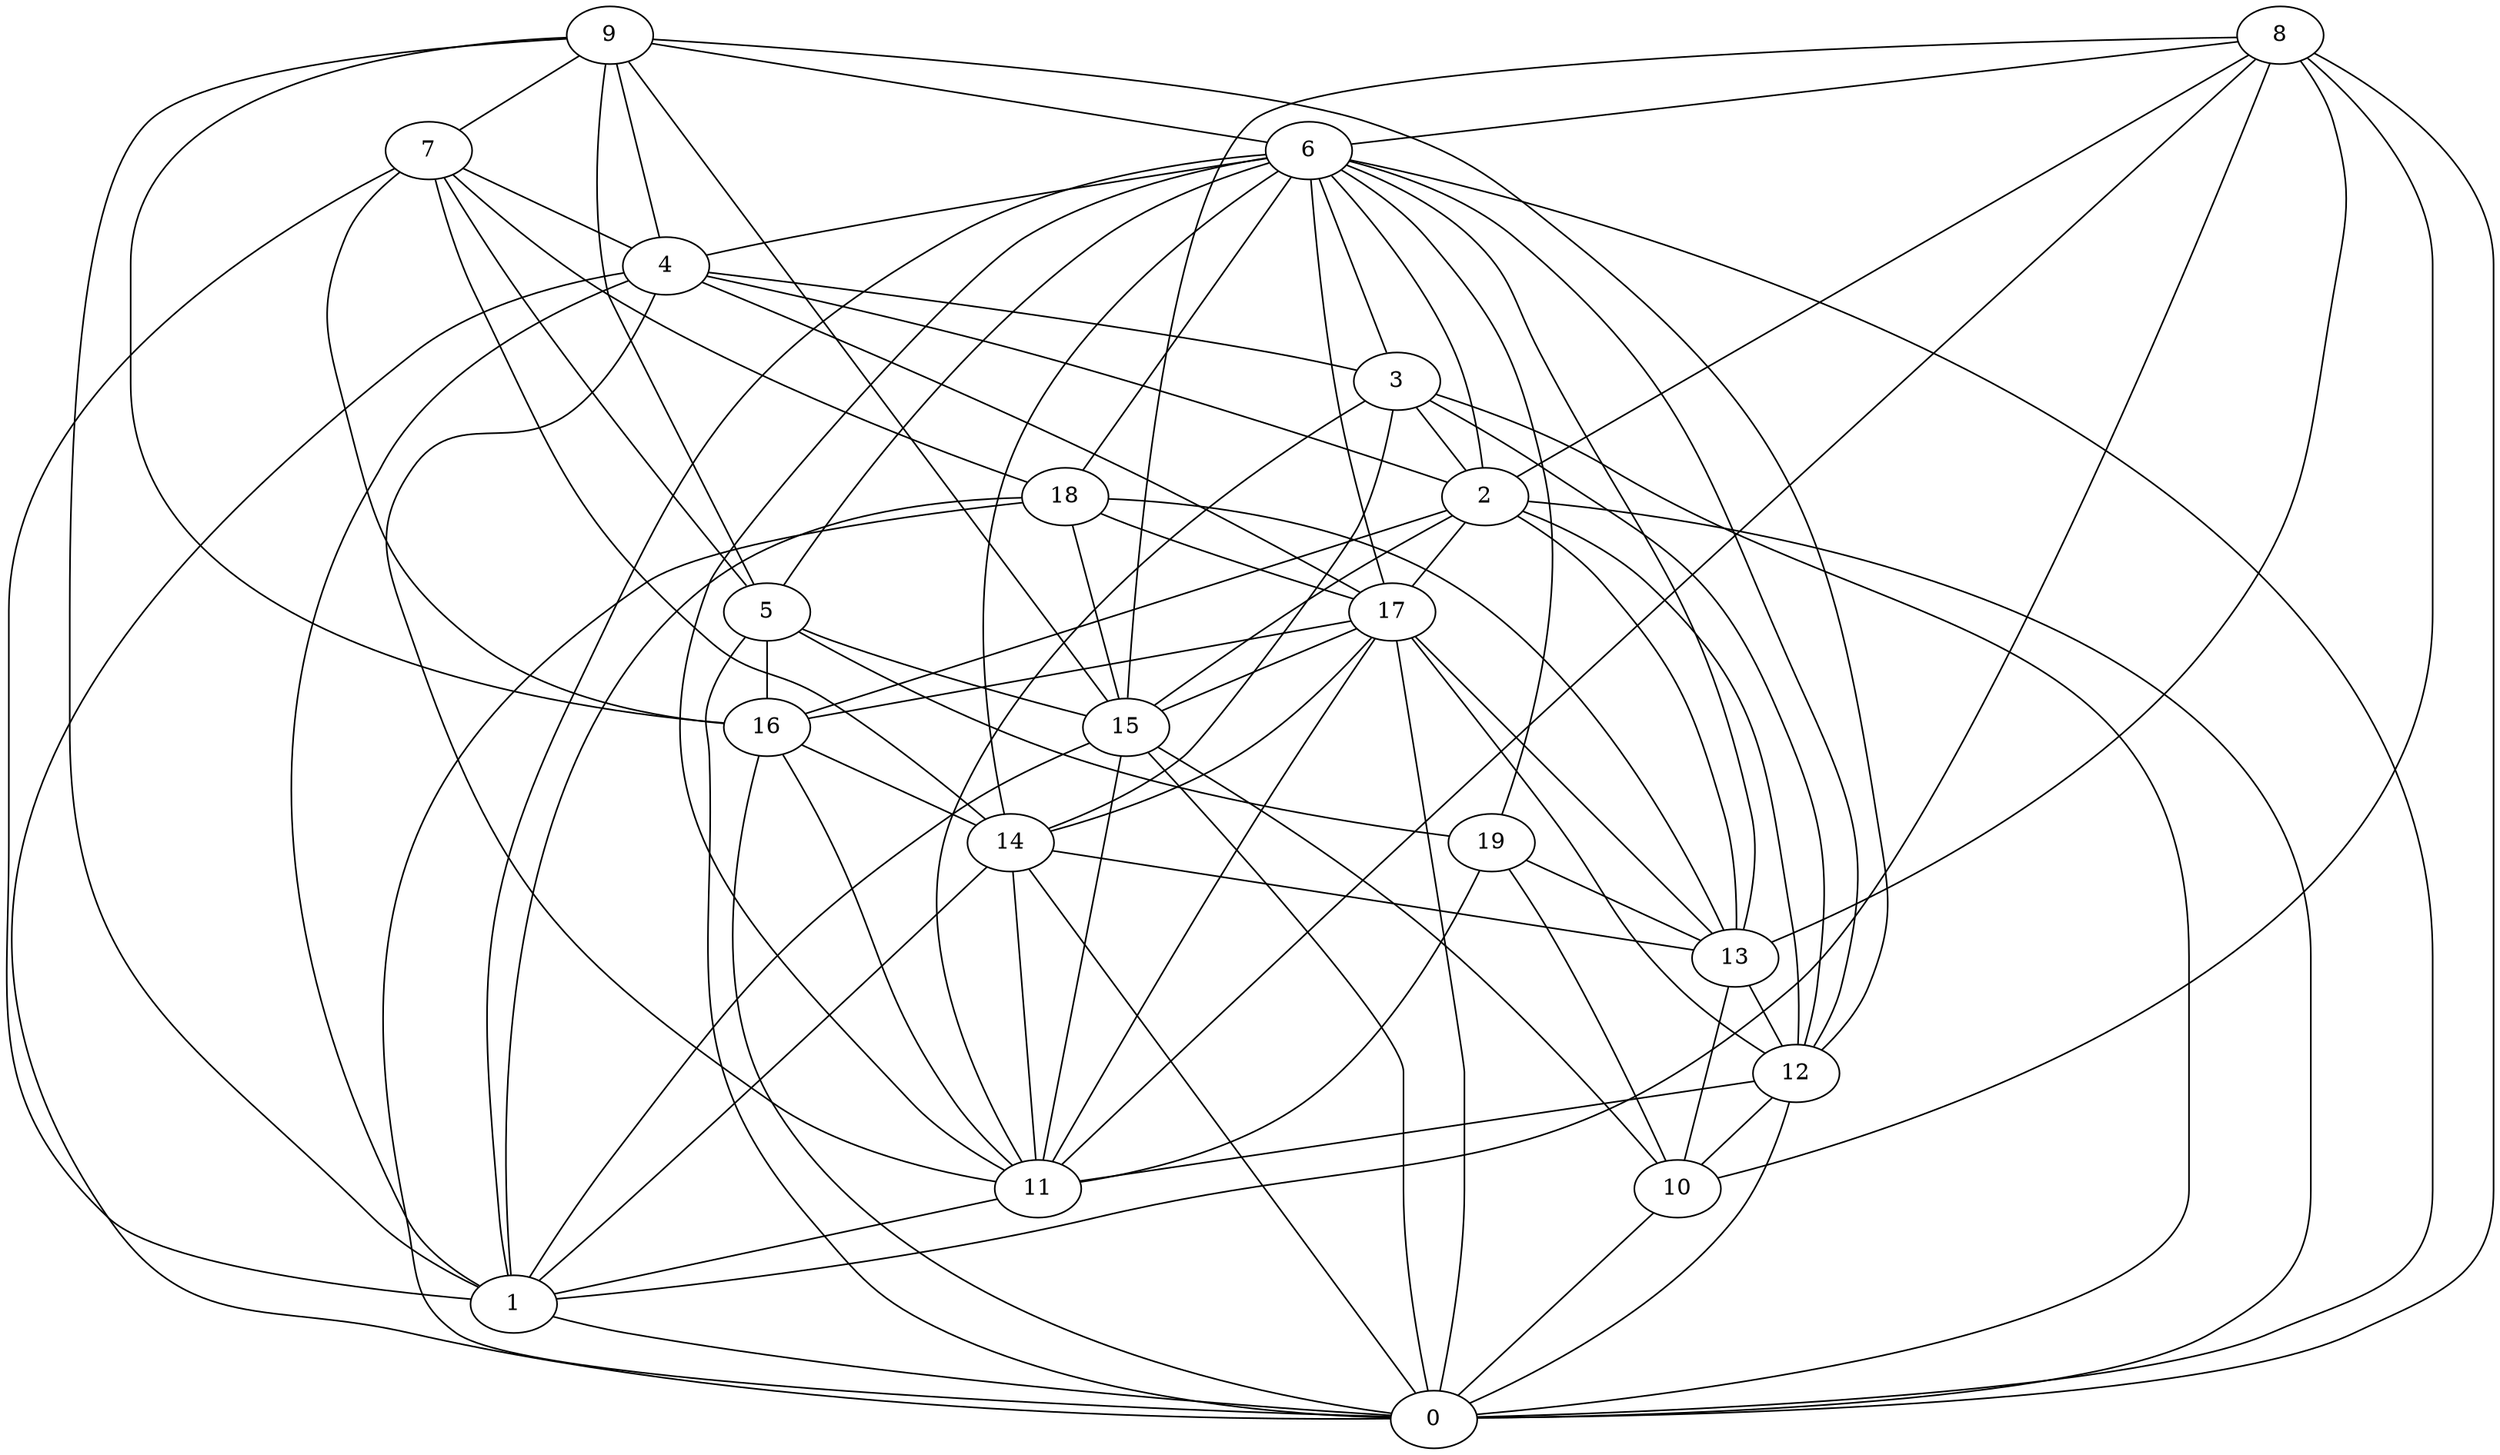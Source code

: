 digraph GG_graph {

subgraph G_graph {
edge [color = black]
"2" -> "12" [dir = none]
"2" -> "0" [dir = none]
"2" -> "13" [dir = none]
"14" -> "13" [dir = none]
"14" -> "0" [dir = none]
"12" -> "10" [dir = none]
"12" -> "0" [dir = none]
"12" -> "11" [dir = none]
"5" -> "0" [dir = none]
"5" -> "16" [dir = none]
"3" -> "11" [dir = none]
"3" -> "0" [dir = none]
"16" -> "0" [dir = none]
"16" -> "14" [dir = none]
"8" -> "13" [dir = none]
"8" -> "10" [dir = none]
"8" -> "15" [dir = none]
"8" -> "11" [dir = none]
"8" -> "6" [dir = none]
"10" -> "0" [dir = none]
"15" -> "10" [dir = none]
"15" -> "1" [dir = none]
"13" -> "12" [dir = none]
"4" -> "0" [dir = none]
"4" -> "2" [dir = none]
"4" -> "11" [dir = none]
"4" -> "1" [dir = none]
"4" -> "3" [dir = none]
"7" -> "4" [dir = none]
"7" -> "18" [dir = none]
"7" -> "14" [dir = none]
"17" -> "0" [dir = none]
"17" -> "12" [dir = none]
"17" -> "14" [dir = none]
"17" -> "16" [dir = none]
"17" -> "11" [dir = none]
"9" -> "15" [dir = none]
"9" -> "6" [dir = none]
"9" -> "7" [dir = none]
"9" -> "4" [dir = none]
"9" -> "16" [dir = none]
"6" -> "14" [dir = none]
"6" -> "19" [dir = none]
"6" -> "0" [dir = none]
"6" -> "11" [dir = none]
"6" -> "17" [dir = none]
"6" -> "3" [dir = none]
"6" -> "5" [dir = none]
"6" -> "18" [dir = none]
"6" -> "4" [dir = none]
"6" -> "13" [dir = none]
"19" -> "11" [dir = none]
"19" -> "13" [dir = none]
"19" -> "10" [dir = none]
"18" -> "17" [dir = none]
"18" -> "1" [dir = none]
"11" -> "1" [dir = none]
"5" -> "19" [dir = none]
"2" -> "17" [dir = none]
"3" -> "12" [dir = none]
"4" -> "17" [dir = none]
"17" -> "13" [dir = none]
"6" -> "2" [dir = none]
"6" -> "12" [dir = none]
"8" -> "0" [dir = none]
"3" -> "14" [dir = none]
"17" -> "15" [dir = none]
"15" -> "0" [dir = none]
"15" -> "11" [dir = none]
"8" -> "2" [dir = none]
"14" -> "11" [dir = none]
"3" -> "2" [dir = none]
"16" -> "11" [dir = none]
"7" -> "5" [dir = none]
"9" -> "12" [dir = none]
"2" -> "16" [dir = none]
"5" -> "15" [dir = none]
"6" -> "1" [dir = none]
"7" -> "1" [dir = none]
"7" -> "16" [dir = none]
"8" -> "1" [dir = none]
"2" -> "15" [dir = none]
"18" -> "13" [dir = none]
"14" -> "1" [dir = none]
"18" -> "15" [dir = none]
"9" -> "1" [dir = none]
"18" -> "0" [dir = none]
"13" -> "10" [dir = none]
"1" -> "0" [dir = none]
"9" -> "5" [dir = none]
}

}
